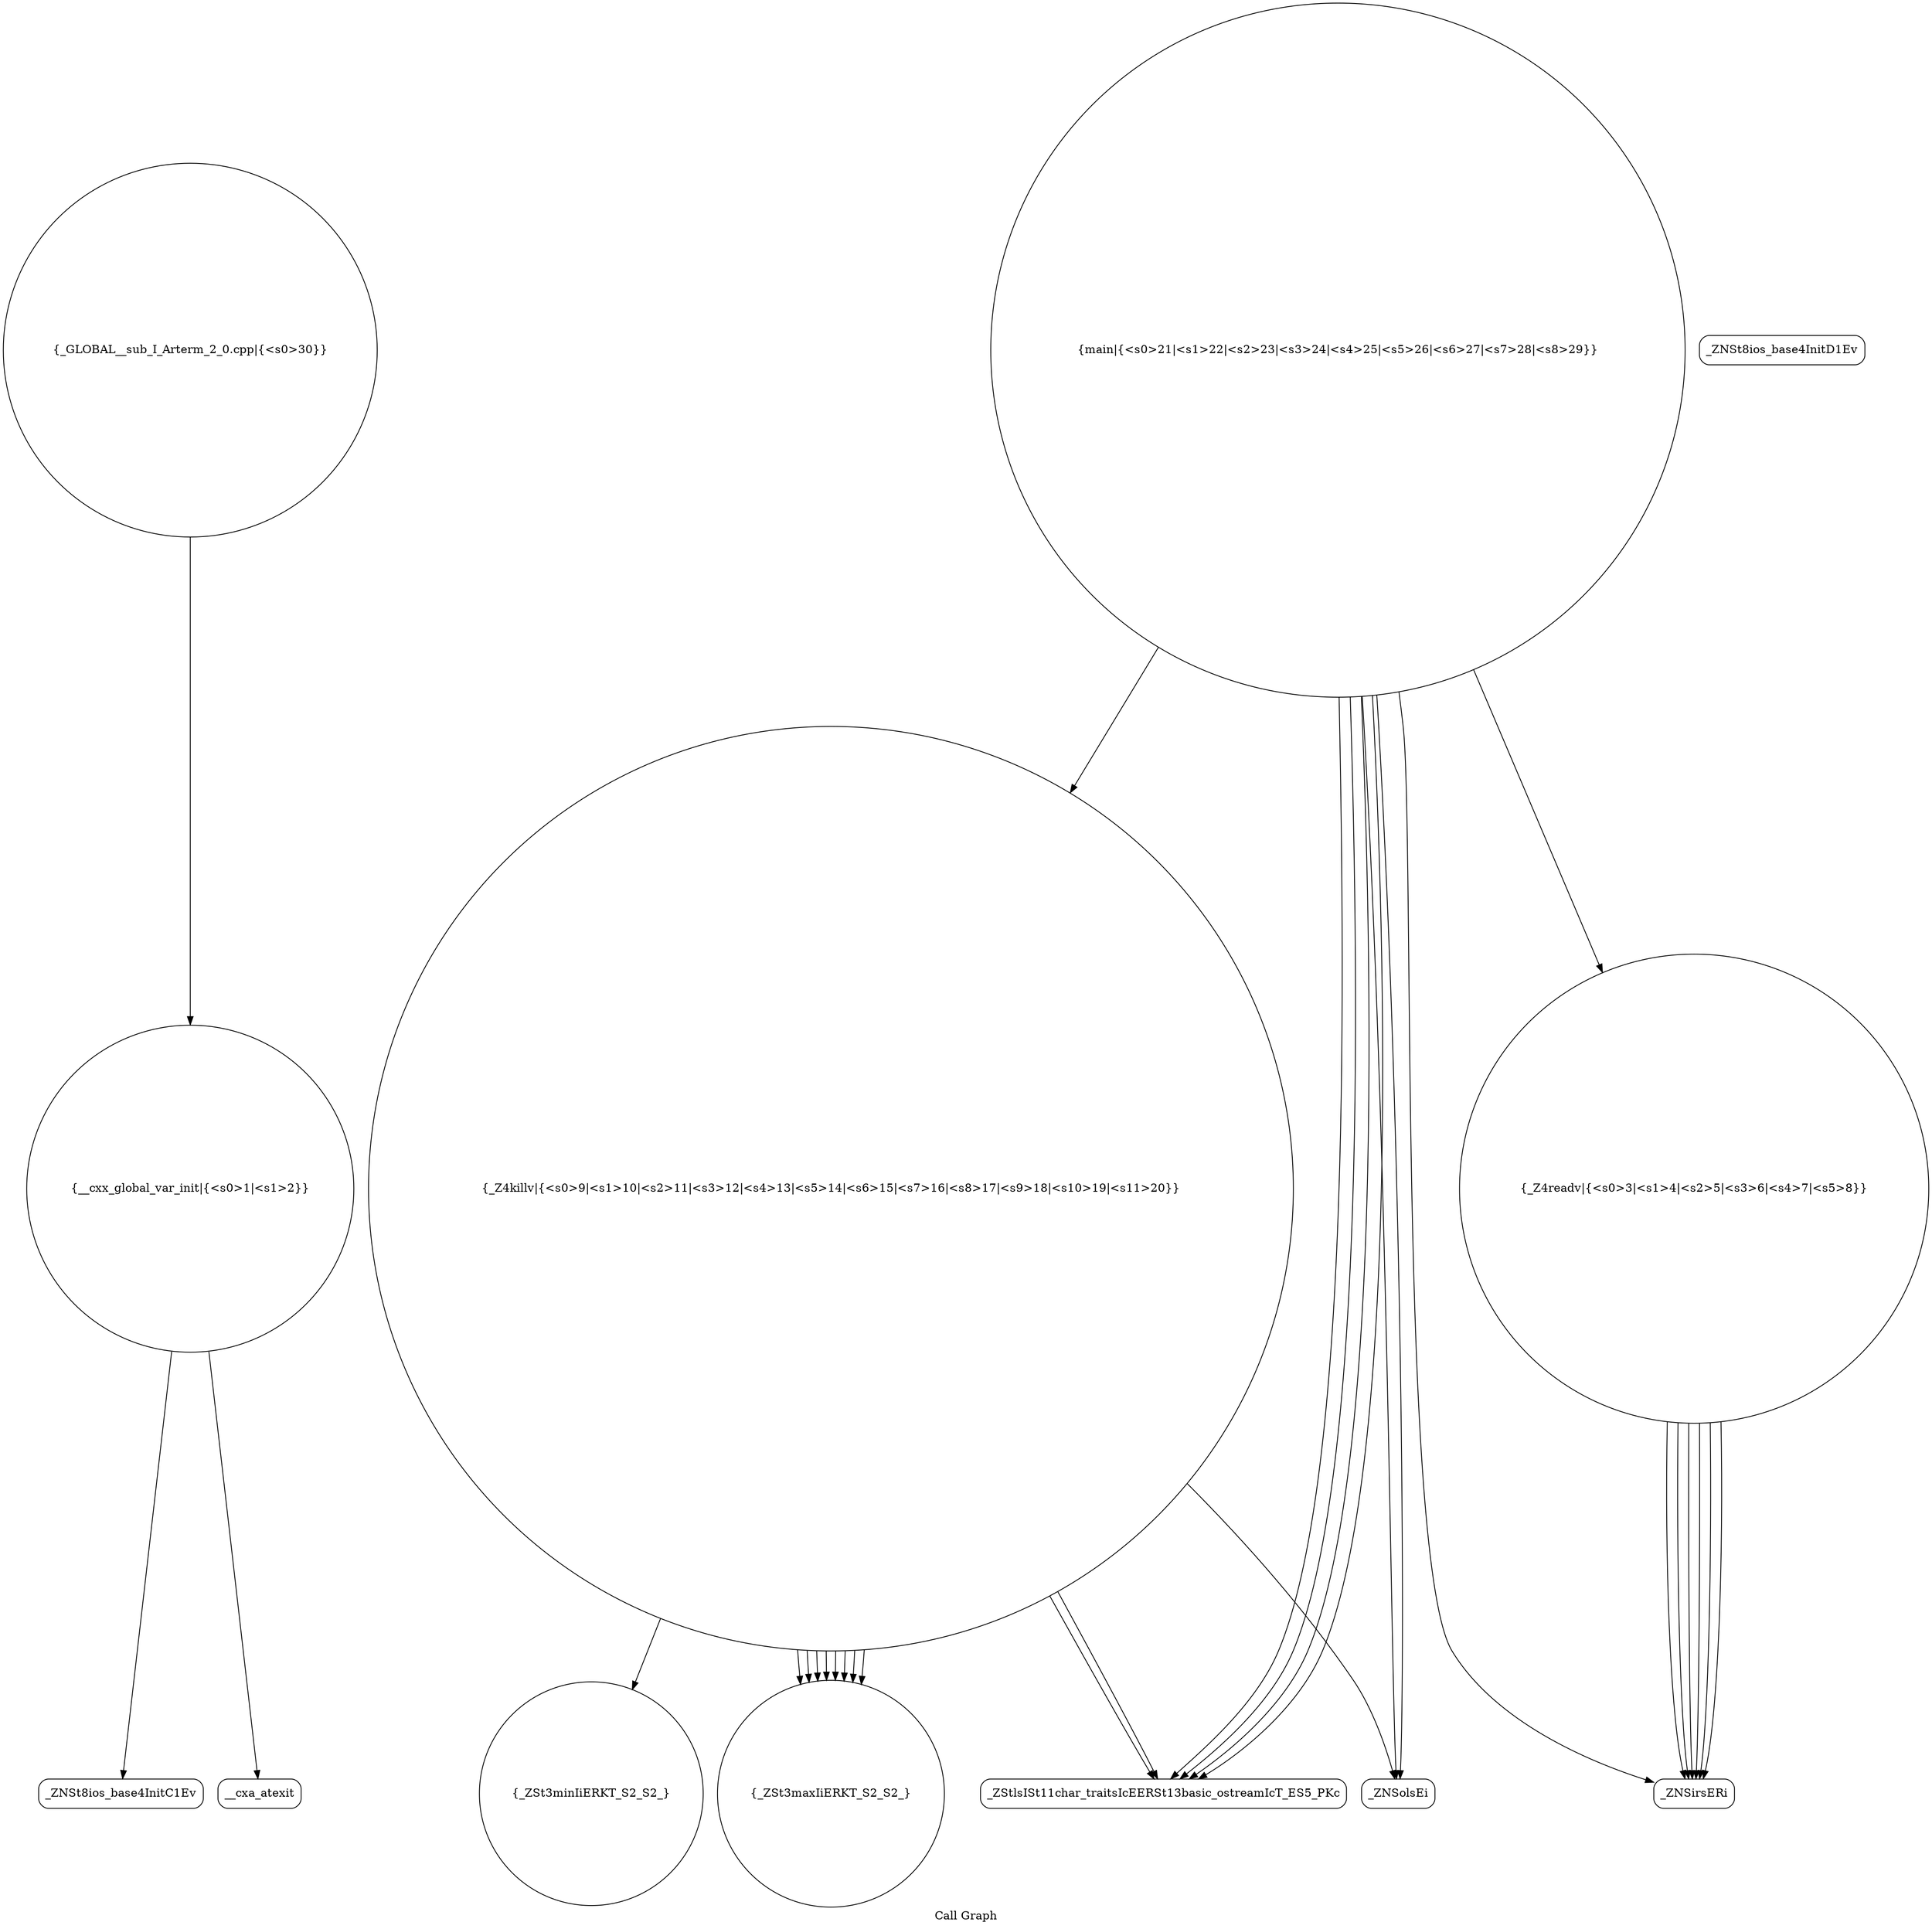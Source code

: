digraph "Call Graph" {
	label="Call Graph";

	Node0x557d9eecdc80 [shape=record,shape=circle,label="{__cxx_global_var_init|{<s0>1|<s1>2}}"];
	Node0x557d9eecdc80:s0 -> Node0x557d9eece110[color=black];
	Node0x557d9eecdc80:s1 -> Node0x557d9eece210[color=black];
	Node0x557d9eece410 [shape=record,shape=circle,label="{_ZSt3maxIiERKT_S2_S2_}"];
	Node0x557d9eece190 [shape=record,shape=Mrecord,label="{_ZNSt8ios_base4InitD1Ev}"];
	Node0x557d9eece510 [shape=record,shape=Mrecord,label="{_ZStlsISt11char_traitsIcEERSt13basic_ostreamIcT_ES5_PKc}"];
	Node0x557d9eece290 [shape=record,shape=circle,label="{_Z4readv|{<s0>3|<s1>4|<s2>5|<s3>6|<s4>7|<s5>8}}"];
	Node0x557d9eece290:s0 -> Node0x557d9eece310[color=black];
	Node0x557d9eece290:s1 -> Node0x557d9eece310[color=black];
	Node0x557d9eece290:s2 -> Node0x557d9eece310[color=black];
	Node0x557d9eece290:s3 -> Node0x557d9eece310[color=black];
	Node0x557d9eece290:s4 -> Node0x557d9eece310[color=black];
	Node0x557d9eece290:s5 -> Node0x557d9eece310[color=black];
	Node0x557d9eece610 [shape=record,shape=circle,label="{main|{<s0>21|<s1>22|<s2>23|<s3>24|<s4>25|<s5>26|<s6>27|<s7>28|<s8>29}}"];
	Node0x557d9eece610:s0 -> Node0x557d9eece310[color=black];
	Node0x557d9eece610:s1 -> Node0x557d9eece510[color=black];
	Node0x557d9eece610:s2 -> Node0x557d9eece590[color=black];
	Node0x557d9eece610:s3 -> Node0x557d9eece510[color=black];
	Node0x557d9eece610:s4 -> Node0x557d9eece290[color=black];
	Node0x557d9eece610:s5 -> Node0x557d9eece390[color=black];
	Node0x557d9eece610:s6 -> Node0x557d9eece510[color=black];
	Node0x557d9eece610:s7 -> Node0x557d9eece590[color=black];
	Node0x557d9eece610:s8 -> Node0x557d9eece510[color=black];
	Node0x557d9eece390 [shape=record,shape=circle,label="{_Z4killv|{<s0>9|<s1>10|<s2>11|<s3>12|<s4>13|<s5>14|<s6>15|<s7>16|<s8>17|<s9>18|<s10>19|<s11>20}}"];
	Node0x557d9eece390:s0 -> Node0x557d9eece410[color=black];
	Node0x557d9eece390:s1 -> Node0x557d9eece410[color=black];
	Node0x557d9eece390:s2 -> Node0x557d9eece410[color=black];
	Node0x557d9eece390:s3 -> Node0x557d9eece410[color=black];
	Node0x557d9eece390:s4 -> Node0x557d9eece410[color=black];
	Node0x557d9eece390:s5 -> Node0x557d9eece410[color=black];
	Node0x557d9eece390:s6 -> Node0x557d9eece410[color=black];
	Node0x557d9eece390:s7 -> Node0x557d9eece410[color=black];
	Node0x557d9eece390:s8 -> Node0x557d9eece490[color=black];
	Node0x557d9eece390:s9 -> Node0x557d9eece510[color=black];
	Node0x557d9eece390:s10 -> Node0x557d9eece590[color=black];
	Node0x557d9eece390:s11 -> Node0x557d9eece510[color=black];
	Node0x557d9eece110 [shape=record,shape=Mrecord,label="{_ZNSt8ios_base4InitC1Ev}"];
	Node0x557d9eece490 [shape=record,shape=circle,label="{_ZSt3minIiERKT_S2_S2_}"];
	Node0x557d9eece210 [shape=record,shape=Mrecord,label="{__cxa_atexit}"];
	Node0x557d9eece590 [shape=record,shape=Mrecord,label="{_ZNSolsEi}"];
	Node0x557d9eece310 [shape=record,shape=Mrecord,label="{_ZNSirsERi}"];
	Node0x557d9eece690 [shape=record,shape=circle,label="{_GLOBAL__sub_I_Arterm_2_0.cpp|{<s0>30}}"];
	Node0x557d9eece690:s0 -> Node0x557d9eecdc80[color=black];
}
